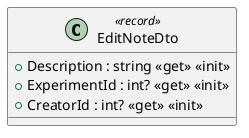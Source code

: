 @startuml
class EditNoteDto <<record>> {
    + Description : string <<get>> <<init>>
    + ExperimentId : int? <<get>> <<init>>
    + CreatorId : int? <<get>> <<init>>
}
@enduml
